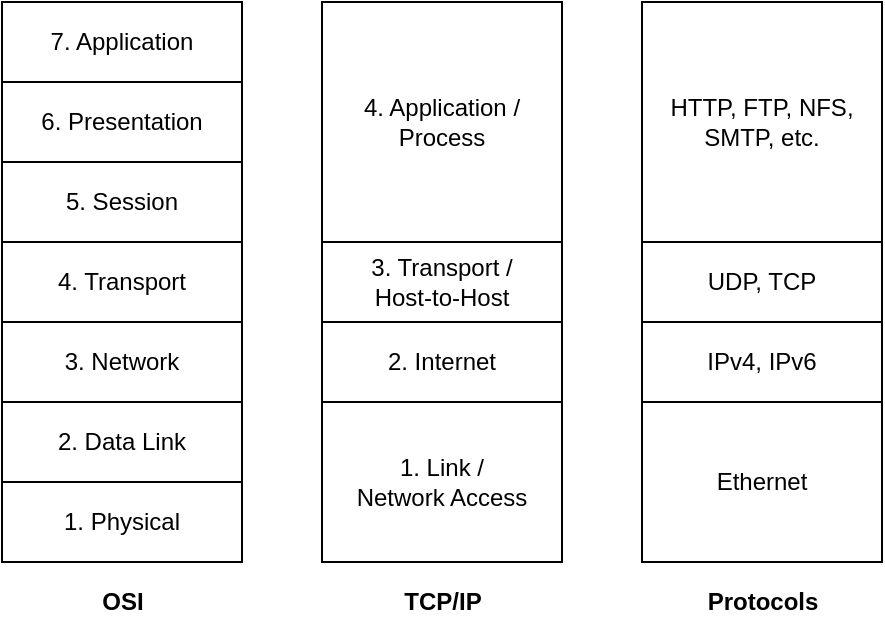 <mxfile version="20.3.0" type="device"><diagram id="XcmzYOHTwXmLT1gHwplU" name="Page-1"><mxGraphModel dx="946" dy="620" grid="1" gridSize="10" guides="1" tooltips="1" connect="1" arrows="1" fold="1" page="1" pageScale="1" pageWidth="850" pageHeight="1100" math="0" shadow="0"><root><mxCell id="0"/><mxCell id="1" parent="0"/><mxCell id="VQd5ARKYIH8beIilapFP-1" value="7. Application" style="rounded=0;whiteSpace=wrap;html=1;" vertex="1" parent="1"><mxGeometry x="40" y="40" width="120" height="40" as="geometry"/></mxCell><mxCell id="VQd5ARKYIH8beIilapFP-2" value="6. Presentation" style="rounded=0;whiteSpace=wrap;html=1;" vertex="1" parent="1"><mxGeometry x="40" y="80" width="120" height="40" as="geometry"/></mxCell><mxCell id="VQd5ARKYIH8beIilapFP-3" value="5. Session" style="rounded=0;whiteSpace=wrap;html=1;" vertex="1" parent="1"><mxGeometry x="40" y="120" width="120" height="40" as="geometry"/></mxCell><mxCell id="VQd5ARKYIH8beIilapFP-4" value="4. Transport" style="rounded=0;whiteSpace=wrap;html=1;" vertex="1" parent="1"><mxGeometry x="40" y="160" width="120" height="40" as="geometry"/></mxCell><mxCell id="VQd5ARKYIH8beIilapFP-5" value="3. Network" style="rounded=0;whiteSpace=wrap;html=1;" vertex="1" parent="1"><mxGeometry x="40" y="200" width="120" height="40" as="geometry"/></mxCell><mxCell id="VQd5ARKYIH8beIilapFP-6" value="2. Data Link" style="rounded=0;whiteSpace=wrap;html=1;" vertex="1" parent="1"><mxGeometry x="40" y="240" width="120" height="40" as="geometry"/></mxCell><mxCell id="VQd5ARKYIH8beIilapFP-7" value="1. Physical" style="rounded=0;whiteSpace=wrap;html=1;" vertex="1" parent="1"><mxGeometry x="40" y="280" width="120" height="40" as="geometry"/></mxCell><mxCell id="VQd5ARKYIH8beIilapFP-8" value="4. Application / Process" style="rounded=0;whiteSpace=wrap;html=1;" vertex="1" parent="1"><mxGeometry x="200" y="40" width="120" height="120" as="geometry"/></mxCell><mxCell id="VQd5ARKYIH8beIilapFP-9" value="3. Transport / &lt;br&gt;Host-to-Host" style="rounded=0;whiteSpace=wrap;html=1;" vertex="1" parent="1"><mxGeometry x="200" y="160" width="120" height="40" as="geometry"/></mxCell><mxCell id="VQd5ARKYIH8beIilapFP-10" value="2. Internet" style="rounded=0;whiteSpace=wrap;html=1;" vertex="1" parent="1"><mxGeometry x="200" y="200" width="120" height="40" as="geometry"/></mxCell><mxCell id="VQd5ARKYIH8beIilapFP-11" value="1. Link / &lt;br&gt;Network Access" style="rounded=0;whiteSpace=wrap;html=1;" vertex="1" parent="1"><mxGeometry x="200" y="240" width="120" height="80" as="geometry"/></mxCell><mxCell id="VQd5ARKYIH8beIilapFP-12" value="Ethernet" style="rounded=0;whiteSpace=wrap;html=1;" vertex="1" parent="1"><mxGeometry x="360" y="240" width="120" height="80" as="geometry"/></mxCell><mxCell id="VQd5ARKYIH8beIilapFP-13" value="IPv4, IPv6" style="rounded=0;whiteSpace=wrap;html=1;" vertex="1" parent="1"><mxGeometry x="360" y="200" width="120" height="40" as="geometry"/></mxCell><mxCell id="VQd5ARKYIH8beIilapFP-14" value="UDP, TCP" style="rounded=0;whiteSpace=wrap;html=1;" vertex="1" parent="1"><mxGeometry x="360" y="160" width="120" height="40" as="geometry"/></mxCell><mxCell id="VQd5ARKYIH8beIilapFP-15" value="HTTP, FTP, NFS, SMTP, etc." style="rounded=0;whiteSpace=wrap;html=1;" vertex="1" parent="1"><mxGeometry x="360" y="40" width="120" height="120" as="geometry"/></mxCell><mxCell id="VQd5ARKYIH8beIilapFP-16" value="OSI" style="text;html=1;resizable=0;autosize=1;align=center;verticalAlign=middle;points=[];fillColor=none;strokeColor=none;rounded=0;fontStyle=1" vertex="1" parent="1"><mxGeometry x="80" y="325" width="40" height="30" as="geometry"/></mxCell><mxCell id="VQd5ARKYIH8beIilapFP-17" value="TCP/IP" style="text;html=1;resizable=0;autosize=1;align=center;verticalAlign=middle;points=[];fillColor=none;strokeColor=none;rounded=0;fontStyle=1" vertex="1" parent="1"><mxGeometry x="230" y="325" width="60" height="30" as="geometry"/></mxCell><mxCell id="VQd5ARKYIH8beIilapFP-18" value="Protocols" style="text;html=1;resizable=0;autosize=1;align=center;verticalAlign=middle;points=[];fillColor=none;strokeColor=none;rounded=0;fontStyle=1" vertex="1" parent="1"><mxGeometry x="380" y="325" width="80" height="30" as="geometry"/></mxCell></root></mxGraphModel></diagram></mxfile>